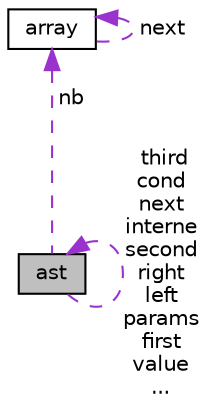digraph "ast"
{
  edge [fontname="Helvetica",fontsize="10",labelfontname="Helvetica",labelfontsize="10"];
  node [fontname="Helvetica",fontsize="10",shape=record];
  Node1 [label="ast",height=0.2,width=0.4,color="black", fillcolor="grey75", style="filled", fontcolor="black"];
  Node2 -> Node1 [dir="back",color="darkorchid3",fontsize="10",style="dashed",label=" nb" ,fontname="Helvetica"];
  Node2 [label="array",height=0.2,width=0.4,color="black", fillcolor="white", style="filled",URL="$structarray.html"];
  Node2 -> Node2 [dir="back",color="darkorchid3",fontsize="10",style="dashed",label=" next" ,fontname="Helvetica"];
  Node1 -> Node1 [dir="back",color="darkorchid3",fontsize="10",style="dashed",label=" third\ncond\nnext\ninterne\nsecond\nright\nleft\nparams\nfirst\nvalue\n..." ,fontname="Helvetica"];
}

